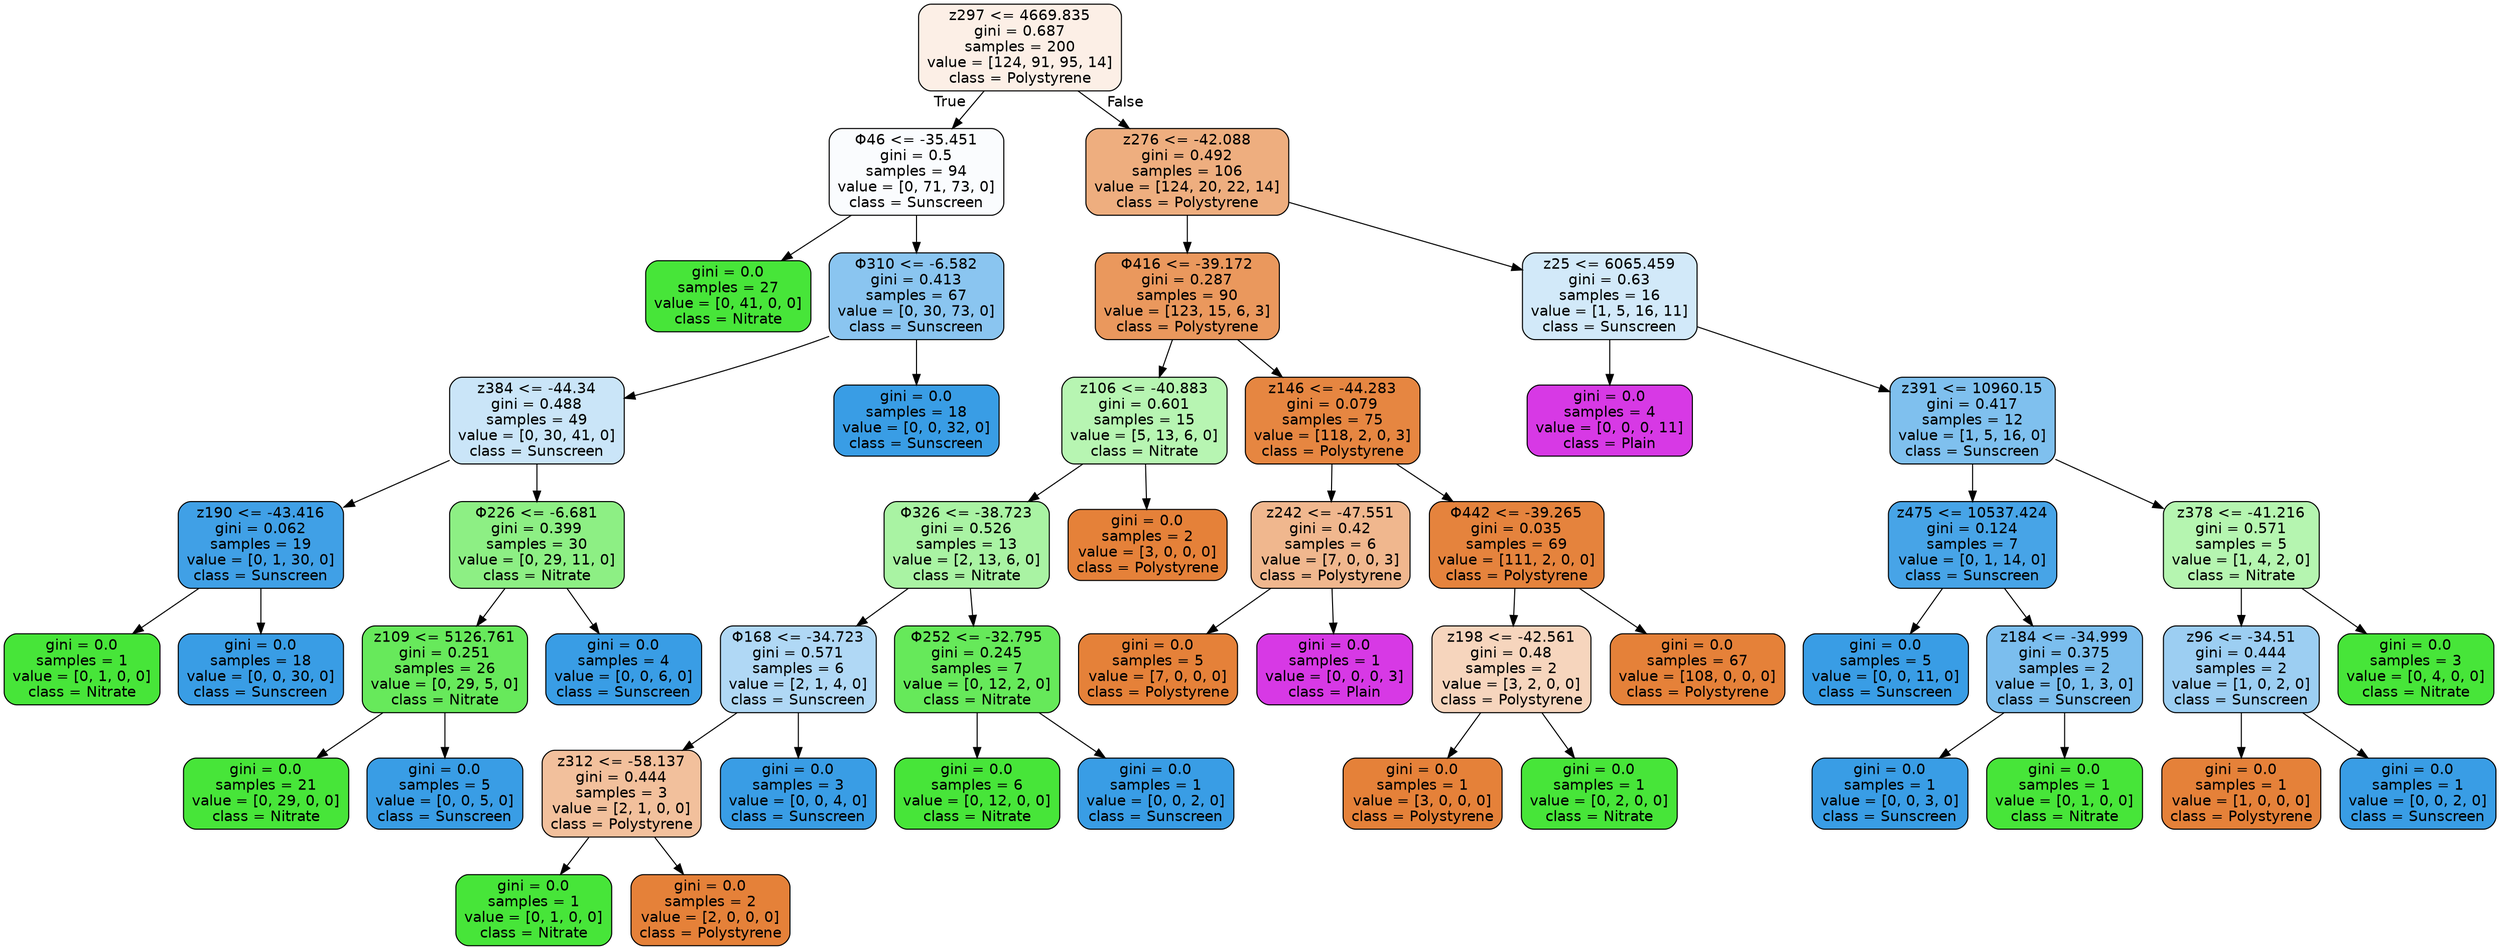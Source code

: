 digraph Tree {
node [shape=box, style="filled, rounded", color="black", fontname="helvetica"] ;
edge [fontname="helvetica"] ;
0 [label="z297 <= 4669.835\ngini = 0.687\nsamples = 200\nvalue = [124, 91, 95, 14]\nclass = Polystyrene", fillcolor="#fcefe6"] ;
1 [label="Φ46 <= -35.451\ngini = 0.5\nsamples = 94\nvalue = [0, 71, 73, 0]\nclass = Sunscreen", fillcolor="#fafcfe"] ;
0 -> 1 [labeldistance=2.5, labelangle=45, headlabel="True"] ;
2 [label="gini = 0.0\nsamples = 27\nvalue = [0, 41, 0, 0]\nclass = Nitrate", fillcolor="#47e539"] ;
1 -> 2 ;
3 [label="Φ310 <= -6.582\ngini = 0.413\nsamples = 67\nvalue = [0, 30, 73, 0]\nclass = Sunscreen", fillcolor="#8ac5f0"] ;
1 -> 3 ;
4 [label="z384 <= -44.34\ngini = 0.488\nsamples = 49\nvalue = [0, 30, 41, 0]\nclass = Sunscreen", fillcolor="#cae5f8"] ;
3 -> 4 ;
5 [label="z190 <= -43.416\ngini = 0.062\nsamples = 19\nvalue = [0, 1, 30, 0]\nclass = Sunscreen", fillcolor="#40a0e6"] ;
4 -> 5 ;
6 [label="gini = 0.0\nsamples = 1\nvalue = [0, 1, 0, 0]\nclass = Nitrate", fillcolor="#47e539"] ;
5 -> 6 ;
7 [label="gini = 0.0\nsamples = 18\nvalue = [0, 0, 30, 0]\nclass = Sunscreen", fillcolor="#399de5"] ;
5 -> 7 ;
8 [label="Φ226 <= -6.681\ngini = 0.399\nsamples = 30\nvalue = [0, 29, 11, 0]\nclass = Nitrate", fillcolor="#8def84"] ;
4 -> 8 ;
9 [label="z109 <= 5126.761\ngini = 0.251\nsamples = 26\nvalue = [0, 29, 5, 0]\nclass = Nitrate", fillcolor="#67e95b"] ;
8 -> 9 ;
10 [label="gini = 0.0\nsamples = 21\nvalue = [0, 29, 0, 0]\nclass = Nitrate", fillcolor="#47e539"] ;
9 -> 10 ;
11 [label="gini = 0.0\nsamples = 5\nvalue = [0, 0, 5, 0]\nclass = Sunscreen", fillcolor="#399de5"] ;
9 -> 11 ;
12 [label="gini = 0.0\nsamples = 4\nvalue = [0, 0, 6, 0]\nclass = Sunscreen", fillcolor="#399de5"] ;
8 -> 12 ;
13 [label="gini = 0.0\nsamples = 18\nvalue = [0, 0, 32, 0]\nclass = Sunscreen", fillcolor="#399de5"] ;
3 -> 13 ;
14 [label="z276 <= -42.088\ngini = 0.492\nsamples = 106\nvalue = [124, 20, 22, 14]\nclass = Polystyrene", fillcolor="#eeae7f"] ;
0 -> 14 [labeldistance=2.5, labelangle=-45, headlabel="False"] ;
15 [label="Φ416 <= -39.172\ngini = 0.287\nsamples = 90\nvalue = [123, 15, 6, 3]\nclass = Polystyrene", fillcolor="#ea985d"] ;
14 -> 15 ;
16 [label="z106 <= -40.883\ngini = 0.601\nsamples = 15\nvalue = [5, 13, 6, 0]\nclass = Nitrate", fillcolor="#b7f5b2"] ;
15 -> 16 ;
17 [label="Φ326 <= -38.723\ngini = 0.526\nsamples = 13\nvalue = [2, 13, 6, 0]\nclass = Nitrate", fillcolor="#a9f3a3"] ;
16 -> 17 ;
18 [label="Φ168 <= -34.723\ngini = 0.571\nsamples = 6\nvalue = [2, 1, 4, 0]\nclass = Sunscreen", fillcolor="#b0d8f5"] ;
17 -> 18 ;
19 [label="z312 <= -58.137\ngini = 0.444\nsamples = 3\nvalue = [2, 1, 0, 0]\nclass = Polystyrene", fillcolor="#f2c09c"] ;
18 -> 19 ;
20 [label="gini = 0.0\nsamples = 1\nvalue = [0, 1, 0, 0]\nclass = Nitrate", fillcolor="#47e539"] ;
19 -> 20 ;
21 [label="gini = 0.0\nsamples = 2\nvalue = [2, 0, 0, 0]\nclass = Polystyrene", fillcolor="#e58139"] ;
19 -> 21 ;
22 [label="gini = 0.0\nsamples = 3\nvalue = [0, 0, 4, 0]\nclass = Sunscreen", fillcolor="#399de5"] ;
18 -> 22 ;
23 [label="Φ252 <= -32.795\ngini = 0.245\nsamples = 7\nvalue = [0, 12, 2, 0]\nclass = Nitrate", fillcolor="#66e95a"] ;
17 -> 23 ;
24 [label="gini = 0.0\nsamples = 6\nvalue = [0, 12, 0, 0]\nclass = Nitrate", fillcolor="#47e539"] ;
23 -> 24 ;
25 [label="gini = 0.0\nsamples = 1\nvalue = [0, 0, 2, 0]\nclass = Sunscreen", fillcolor="#399de5"] ;
23 -> 25 ;
26 [label="gini = 0.0\nsamples = 2\nvalue = [3, 0, 0, 0]\nclass = Polystyrene", fillcolor="#e58139"] ;
16 -> 26 ;
27 [label="z146 <= -44.283\ngini = 0.079\nsamples = 75\nvalue = [118, 2, 0, 3]\nclass = Polystyrene", fillcolor="#e68641"] ;
15 -> 27 ;
28 [label="z242 <= -47.551\ngini = 0.42\nsamples = 6\nvalue = [7, 0, 0, 3]\nclass = Polystyrene", fillcolor="#f0b78e"] ;
27 -> 28 ;
29 [label="gini = 0.0\nsamples = 5\nvalue = [7, 0, 0, 0]\nclass = Polystyrene", fillcolor="#e58139"] ;
28 -> 29 ;
30 [label="gini = 0.0\nsamples = 1\nvalue = [0, 0, 0, 3]\nclass = Plain", fillcolor="#d739e5"] ;
28 -> 30 ;
31 [label="Φ442 <= -39.265\ngini = 0.035\nsamples = 69\nvalue = [111, 2, 0, 0]\nclass = Polystyrene", fillcolor="#e5833d"] ;
27 -> 31 ;
32 [label="z198 <= -42.561\ngini = 0.48\nsamples = 2\nvalue = [3, 2, 0, 0]\nclass = Polystyrene", fillcolor="#f6d5bd"] ;
31 -> 32 ;
33 [label="gini = 0.0\nsamples = 1\nvalue = [3, 0, 0, 0]\nclass = Polystyrene", fillcolor="#e58139"] ;
32 -> 33 ;
34 [label="gini = 0.0\nsamples = 1\nvalue = [0, 2, 0, 0]\nclass = Nitrate", fillcolor="#47e539"] ;
32 -> 34 ;
35 [label="gini = 0.0\nsamples = 67\nvalue = [108, 0, 0, 0]\nclass = Polystyrene", fillcolor="#e58139"] ;
31 -> 35 ;
36 [label="z25 <= 6065.459\ngini = 0.63\nsamples = 16\nvalue = [1, 5, 16, 11]\nclass = Sunscreen", fillcolor="#d2e9f9"] ;
14 -> 36 ;
37 [label="gini = 0.0\nsamples = 4\nvalue = [0, 0, 0, 11]\nclass = Plain", fillcolor="#d739e5"] ;
36 -> 37 ;
38 [label="z391 <= 10960.15\ngini = 0.417\nsamples = 12\nvalue = [1, 5, 16, 0]\nclass = Sunscreen", fillcolor="#7fc0ee"] ;
36 -> 38 ;
39 [label="z475 <= 10537.424\ngini = 0.124\nsamples = 7\nvalue = [0, 1, 14, 0]\nclass = Sunscreen", fillcolor="#47a4e7"] ;
38 -> 39 ;
40 [label="gini = 0.0\nsamples = 5\nvalue = [0, 0, 11, 0]\nclass = Sunscreen", fillcolor="#399de5"] ;
39 -> 40 ;
41 [label="z184 <= -34.999\ngini = 0.375\nsamples = 2\nvalue = [0, 1, 3, 0]\nclass = Sunscreen", fillcolor="#7bbeee"] ;
39 -> 41 ;
42 [label="gini = 0.0\nsamples = 1\nvalue = [0, 0, 3, 0]\nclass = Sunscreen", fillcolor="#399de5"] ;
41 -> 42 ;
43 [label="gini = 0.0\nsamples = 1\nvalue = [0, 1, 0, 0]\nclass = Nitrate", fillcolor="#47e539"] ;
41 -> 43 ;
44 [label="z378 <= -41.216\ngini = 0.571\nsamples = 5\nvalue = [1, 4, 2, 0]\nclass = Nitrate", fillcolor="#b5f5b0"] ;
38 -> 44 ;
45 [label="z96 <= -34.51\ngini = 0.444\nsamples = 2\nvalue = [1, 0, 2, 0]\nclass = Sunscreen", fillcolor="#9ccef2"] ;
44 -> 45 ;
46 [label="gini = 0.0\nsamples = 1\nvalue = [1, 0, 0, 0]\nclass = Polystyrene", fillcolor="#e58139"] ;
45 -> 46 ;
47 [label="gini = 0.0\nsamples = 1\nvalue = [0, 0, 2, 0]\nclass = Sunscreen", fillcolor="#399de5"] ;
45 -> 47 ;
48 [label="gini = 0.0\nsamples = 3\nvalue = [0, 4, 0, 0]\nclass = Nitrate", fillcolor="#47e539"] ;
44 -> 48 ;
}